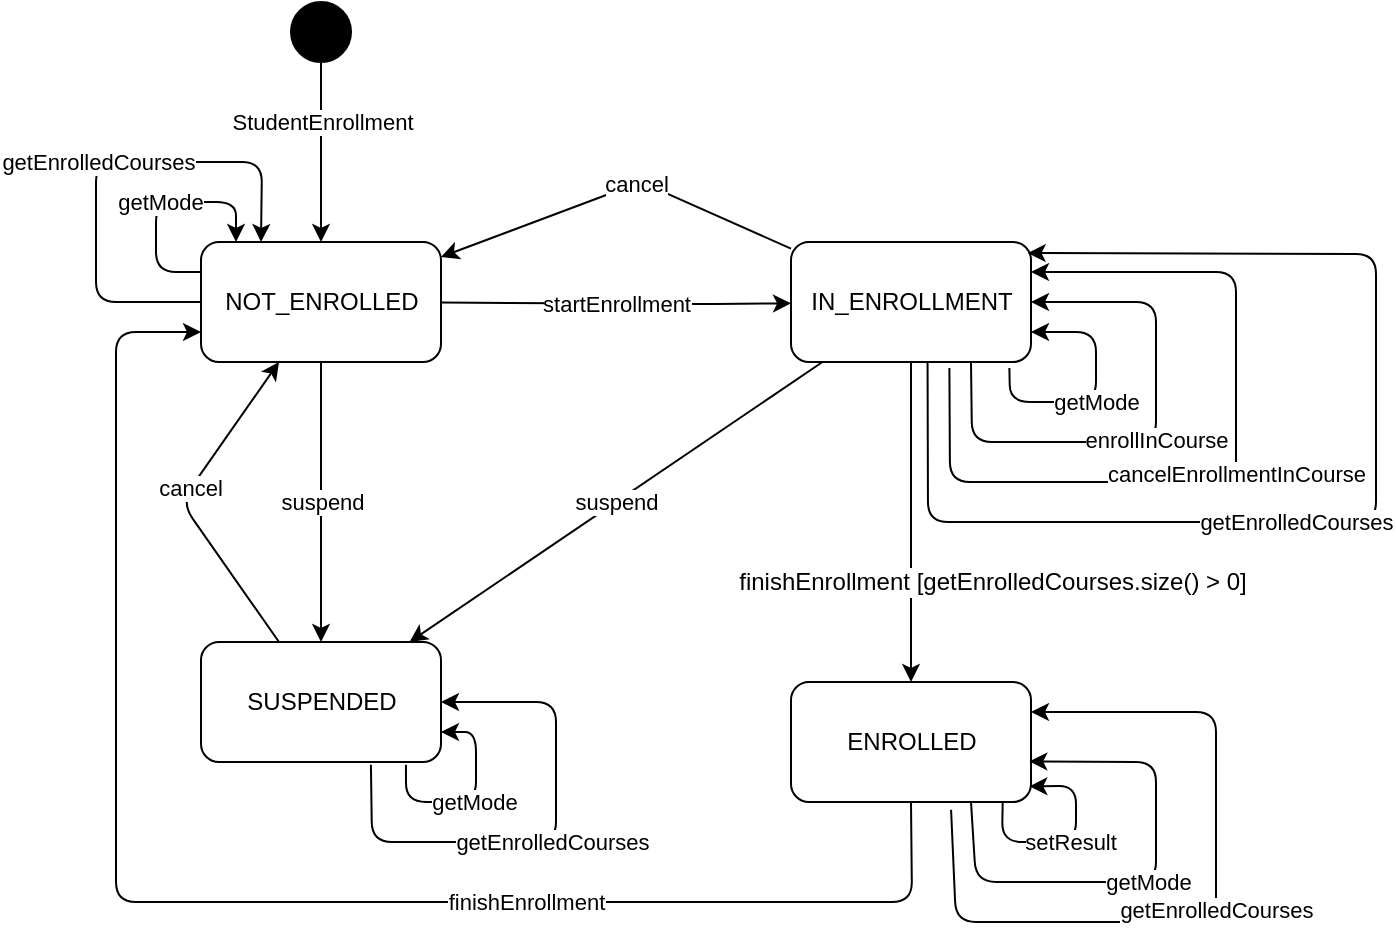 <mxfile version="10.6.0" type="device"><diagram id="jM9TRyCd5lmMHEs3pImT" name="Page-1"><mxGraphModel dx="1695" dy="931" grid="1" gridSize="10" guides="1" tooltips="1" connect="1" arrows="1" fold="1" page="1" pageScale="1" pageWidth="1100" pageHeight="850" math="0" shadow="0"><root><mxCell id="0"/><mxCell id="1" parent="0"/><mxCell id="ibuy8ZGjodM8qadscENg-1" value="NOT_ENROLLED" style="rounded=1;whiteSpace=wrap;html=1;" vertex="1" parent="1"><mxGeometry x="302.5" y="160" width="120" height="60" as="geometry"/></mxCell><mxCell id="ibuy8ZGjodM8qadscENg-2" value="IN_ENROLLMENT" style="rounded=1;whiteSpace=wrap;html=1;" vertex="1" parent="1"><mxGeometry x="597.5" y="160" width="120" height="60" as="geometry"/></mxCell><mxCell id="ibuy8ZGjodM8qadscENg-3" value="ENROLLED" style="rounded=1;whiteSpace=wrap;html=1;" vertex="1" parent="1"><mxGeometry x="597.5" y="380" width="120" height="60" as="geometry"/></mxCell><mxCell id="ibuy8ZGjodM8qadscENg-4" value="SUSPENDED&lt;br&gt;" style="rounded=1;whiteSpace=wrap;html=1;" vertex="1" parent="1"><mxGeometry x="302.5" y="360" width="120" height="60" as="geometry"/></mxCell><mxCell id="ibuy8ZGjodM8qadscENg-6" value="suspend&lt;br&gt;" style="endArrow=classic;html=1;" edge="1" parent="1" source="ibuy8ZGjodM8qadscENg-1" target="ibuy8ZGjodM8qadscENg-4"><mxGeometry width="50" height="50" relative="1" as="geometry"><mxPoint x="112.5" y="470" as="sourcePoint"/><mxPoint x="162.5" y="420" as="targetPoint"/></mxGeometry></mxCell><mxCell id="ibuy8ZGjodM8qadscENg-8" value="" style="ellipse;whiteSpace=wrap;html=1;aspect=fixed;fillColor=#000000;" vertex="1" parent="1"><mxGeometry x="347.5" y="40" width="30" height="30" as="geometry"/></mxCell><mxCell id="ibuy8ZGjodM8qadscENg-9" value="StudentEnrollment&lt;br&gt;" style="endArrow=classic;html=1;" edge="1" parent="1" source="ibuy8ZGjodM8qadscENg-8" target="ibuy8ZGjodM8qadscENg-1"><mxGeometry x="-0.333" width="50" height="50" relative="1" as="geometry"><mxPoint x="162.5" y="490" as="sourcePoint"/><mxPoint x="212.5" y="440" as="targetPoint"/><mxPoint as="offset"/></mxGeometry></mxCell><mxCell id="ibuy8ZGjodM8qadscENg-10" value="cancel" style="endArrow=classic;html=1;" edge="1" parent="1" source="ibuy8ZGjodM8qadscENg-4" target="ibuy8ZGjodM8qadscENg-1"><mxGeometry x="0.099" width="50" height="50" relative="1" as="geometry"><mxPoint x="162.5" y="490" as="sourcePoint"/><mxPoint x="212.5" y="440" as="targetPoint"/><Array as="points"><mxPoint x="292.5" y="290"/></Array><mxPoint as="offset"/></mxGeometry></mxCell><mxCell id="ibuy8ZGjodM8qadscENg-11" value="cancel" style="endArrow=classic;html=1;" edge="1" parent="1" source="ibuy8ZGjodM8qadscENg-2" target="ibuy8ZGjodM8qadscENg-1"><mxGeometry x="-0.098" width="50" height="50" relative="1" as="geometry"><mxPoint x="152.5" y="570" as="sourcePoint"/><mxPoint x="202.5" y="520" as="targetPoint"/><Array as="points"><mxPoint x="522.5" y="130"/></Array><mxPoint as="offset"/></mxGeometry></mxCell><mxCell id="ibuy8ZGjodM8qadscENg-12" value="startEnrollment&lt;br&gt;" style="endArrow=classic;html=1;" edge="1" parent="1" source="ibuy8ZGjodM8qadscENg-1" target="ibuy8ZGjodM8qadscENg-2"><mxGeometry width="50" height="50" relative="1" as="geometry"><mxPoint x="142.5" y="650" as="sourcePoint"/><mxPoint x="192.5" y="600" as="targetPoint"/><Array as="points"><mxPoint x="562.5" y="191"/></Array></mxGeometry></mxCell><mxCell id="ibuy8ZGjodM8qadscENg-13" value="suspend&lt;br&gt;" style="endArrow=classic;html=1;" edge="1" parent="1" source="ibuy8ZGjodM8qadscENg-2" target="ibuy8ZGjodM8qadscENg-4"><mxGeometry width="50" height="50" relative="1" as="geometry"><mxPoint x="132.5" y="730" as="sourcePoint"/><mxPoint x="182.5" y="680" as="targetPoint"/></mxGeometry></mxCell><mxCell id="ibuy8ZGjodM8qadscENg-14" value="" style="endArrow=classic;html=1;" edge="1" parent="1" source="ibuy8ZGjodM8qadscENg-2" target="ibuy8ZGjodM8qadscENg-3"><mxGeometry width="50" height="50" relative="1" as="geometry"><mxPoint x="27.5" y="810" as="sourcePoint"/><mxPoint x="77.5" y="760" as="targetPoint"/></mxGeometry></mxCell><mxCell id="ibuy8ZGjodM8qadscENg-18" value="finishEnrollment [getEnrolledCourses.size() &amp;gt; 0]&lt;br&gt;" style="text;html=1;resizable=0;points=[];align=center;verticalAlign=middle;labelBackgroundColor=#ffffff;" vertex="1" connectable="0" parent="ibuy8ZGjodM8qadscENg-14"><mxGeometry x="-0.318" y="-2" relative="1" as="geometry"><mxPoint x="42" y="55" as="offset"/></mxGeometry></mxCell><mxCell id="ibuy8ZGjodM8qadscENg-15" value="getMode&lt;br&gt;" style="endArrow=classic;html=1;entryX=1;entryY=0.75;entryDx=0;entryDy=0;exitX=0.91;exitY=1.05;exitDx=0;exitDy=0;exitPerimeter=0;" edge="1" parent="1" source="ibuy8ZGjodM8qadscENg-2" target="ibuy8ZGjodM8qadscENg-2"><mxGeometry x="-0.059" width="50" height="50" relative="1" as="geometry"><mxPoint x="730" y="250" as="sourcePoint"/><mxPoint x="860" y="290" as="targetPoint"/><Array as="points"><mxPoint x="707" y="240"/><mxPoint x="750" y="240"/><mxPoint x="750" y="205"/></Array><mxPoint as="offset"/></mxGeometry></mxCell><mxCell id="ibuy8ZGjodM8qadscENg-16" value="enrollInCourse" style="endArrow=classic;html=1;exitX=0.75;exitY=1;exitDx=0;exitDy=0;entryX=1;entryY=0.5;entryDx=0;entryDy=0;" edge="1" parent="1" source="ibuy8ZGjodM8qadscENg-2" target="ibuy8ZGjodM8qadscENg-2"><mxGeometry x="0.007" width="50" height="50" relative="1" as="geometry"><mxPoint x="67.5" y="520" as="sourcePoint"/><mxPoint x="658" y="160" as="targetPoint"/><Array as="points"><mxPoint x="688" y="260"/><mxPoint x="780" y="260"/><mxPoint x="780" y="190"/></Array><mxPoint as="offset"/></mxGeometry></mxCell><mxCell id="ibuy8ZGjodM8qadscENg-17" value="setResult" style="endArrow=classic;html=1;entryX=0.993;entryY=0.869;entryDx=0;entryDy=0;entryPerimeter=0;exitX=0.882;exitY=1.008;exitDx=0;exitDy=0;exitPerimeter=0;" edge="1" parent="1" source="ibuy8ZGjodM8qadscENg-3" target="ibuy8ZGjodM8qadscENg-3"><mxGeometry width="50" height="50" relative="1" as="geometry"><mxPoint x="698" y="550" as="sourcePoint"/><mxPoint x="517.5" y="460" as="targetPoint"/><Array as="points"><mxPoint x="703" y="460"/><mxPoint x="740" y="460"/><mxPoint x="740" y="432"/></Array></mxGeometry></mxCell><mxCell id="ibuy8ZGjodM8qadscENg-19" value="&lt;span&gt;finishEnrollment&lt;br&gt;&lt;/span&gt;" style="endArrow=classic;html=1;exitX=0.5;exitY=1;exitDx=0;exitDy=0;entryX=0;entryY=0.75;entryDx=0;entryDy=0;" edge="1" parent="1" source="ibuy8ZGjodM8qadscENg-3" target="ibuy8ZGjodM8qadscENg-1"><mxGeometry x="-0.372" width="50" height="50" relative="1" as="geometry"><mxPoint x="122.5" y="510" as="sourcePoint"/><mxPoint x="292.5" y="210" as="targetPoint"/><Array as="points"><mxPoint x="658" y="490"/><mxPoint x="460" y="490"/><mxPoint x="260" y="490"/><mxPoint x="260" y="205"/></Array><mxPoint as="offset"/></mxGeometry></mxCell><mxCell id="ibuy8ZGjodM8qadscENg-22" value="getMode" style="endArrow=classic;html=1;exitX=0;exitY=0.25;exitDx=0;exitDy=0;" edge="1" parent="1" source="ibuy8ZGjodM8qadscENg-1"><mxGeometry width="50" height="50" relative="1" as="geometry"><mxPoint x="250" y="570" as="sourcePoint"/><mxPoint x="320" y="160" as="targetPoint"/><Array as="points"><mxPoint x="280" y="175"/><mxPoint x="280" y="140"/><mxPoint x="320" y="140"/></Array></mxGeometry></mxCell><mxCell id="ibuy8ZGjodM8qadscENg-23" value="getEnrolledCourses" style="endArrow=classic;html=1;exitX=0;exitY=0.5;exitDx=0;exitDy=0;entryX=0.25;entryY=0;entryDx=0;entryDy=0;" edge="1" parent="1" source="ibuy8ZGjodM8qadscENg-1" target="ibuy8ZGjodM8qadscENg-1"><mxGeometry width="50" height="50" relative="1" as="geometry"><mxPoint x="240" y="650" as="sourcePoint"/><mxPoint x="290" y="600" as="targetPoint"/><Array as="points"><mxPoint x="250" y="190"/><mxPoint x="250" y="120"/><mxPoint x="333" y="120"/></Array></mxGeometry></mxCell><mxCell id="ibuy8ZGjodM8qadscENg-24" value="getMode" style="endArrow=classic;html=1;exitX=0.854;exitY=1.022;exitDx=0;exitDy=0;exitPerimeter=0;entryX=1;entryY=0.75;entryDx=0;entryDy=0;" edge="1" parent="1" source="ibuy8ZGjodM8qadscENg-4" target="ibuy8ZGjodM8qadscENg-4"><mxGeometry width="50" height="50" relative="1" as="geometry"><mxPoint x="230" y="720" as="sourcePoint"/><mxPoint x="280" y="670" as="targetPoint"/><Array as="points"><mxPoint x="405" y="440"/><mxPoint x="440" y="440"/><mxPoint x="440" y="405"/></Array></mxGeometry></mxCell><mxCell id="ibuy8ZGjodM8qadscENg-25" value="getEnrolledCourses" style="endArrow=classic;html=1;exitX=0.708;exitY=1.022;exitDx=0;exitDy=0;exitPerimeter=0;entryX=1;entryY=0.5;entryDx=0;entryDy=0;" edge="1" parent="1" source="ibuy8ZGjodM8qadscENg-4" target="ibuy8ZGjodM8qadscENg-4"><mxGeometry width="50" height="50" relative="1" as="geometry"><mxPoint x="220" y="800" as="sourcePoint"/><mxPoint x="270" y="750" as="targetPoint"/><Array as="points"><mxPoint x="388" y="460"/><mxPoint x="480" y="460"/><mxPoint x="480" y="390"/></Array></mxGeometry></mxCell><mxCell id="ibuy8ZGjodM8qadscENg-26" value="cancelEnrollmentInCourse&lt;br&gt;" style="endArrow=classic;html=1;exitX=0.66;exitY=1.05;exitDx=0;exitDy=0;exitPerimeter=0;entryX=1;entryY=0.25;entryDx=0;entryDy=0;" edge="1" parent="1" source="ibuy8ZGjodM8qadscENg-2" target="ibuy8ZGjodM8qadscENg-2"><mxGeometry width="50" height="50" relative="1" as="geometry"><mxPoint x="390" y="570" as="sourcePoint"/><mxPoint x="440" y="520" as="targetPoint"/><Array as="points"><mxPoint x="677" y="280"/><mxPoint x="820" y="280"/><mxPoint x="820" y="175"/></Array></mxGeometry></mxCell><mxCell id="ibuy8ZGjodM8qadscENg-27" value="getMode" style="endArrow=classic;html=1;entryX=0.993;entryY=0.661;entryDx=0;entryDy=0;entryPerimeter=0;exitX=0.75;exitY=1;exitDx=0;exitDy=0;" edge="1" parent="1" source="ibuy8ZGjodM8qadscENg-3" target="ibuy8ZGjodM8qadscENg-3"><mxGeometry width="50" height="50" relative="1" as="geometry"><mxPoint x="658" y="600" as="sourcePoint"/><mxPoint x="430" y="600" as="targetPoint"/><Array as="points"><mxPoint x="690" y="480"/><mxPoint x="780" y="480"/><mxPoint x="780" y="420"/></Array></mxGeometry></mxCell><mxCell id="ibuy8ZGjodM8qadscENg-28" value="getEnrolledCourses" style="endArrow=classic;html=1;exitX=0.667;exitY=1.064;exitDx=0;exitDy=0;exitPerimeter=0;entryX=1;entryY=0.25;entryDx=0;entryDy=0;" edge="1" parent="1" source="ibuy8ZGjodM8qadscENg-3" target="ibuy8ZGjodM8qadscENg-3"><mxGeometry width="50" height="50" relative="1" as="geometry"><mxPoint x="630" y="700" as="sourcePoint"/><mxPoint x="420" y="680" as="targetPoint"/><Array as="points"><mxPoint x="680" y="500"/><mxPoint x="810" y="500"/><mxPoint x="810" y="395"/></Array></mxGeometry></mxCell><mxCell id="ibuy8ZGjodM8qadscENg-29" value="getEnrolledCourses" style="endArrow=classic;html=1;exitX=0.569;exitY=0.994;exitDx=0;exitDy=0;exitPerimeter=0;entryX=0.986;entryY=0.092;entryDx=0;entryDy=0;entryPerimeter=0;" edge="1" parent="1" source="ibuy8ZGjodM8qadscENg-2" target="ibuy8ZGjodM8qadscENg-2"><mxGeometry x="-0.137" width="50" height="50" relative="1" as="geometry"><mxPoint x="790" y="570" as="sourcePoint"/><mxPoint x="840" y="520" as="targetPoint"/><Array as="points"><mxPoint x="666" y="300"/><mxPoint x="890" y="300"/><mxPoint x="890" y="166"/></Array><mxPoint as="offset"/></mxGeometry></mxCell></root></mxGraphModel></diagram></mxfile>